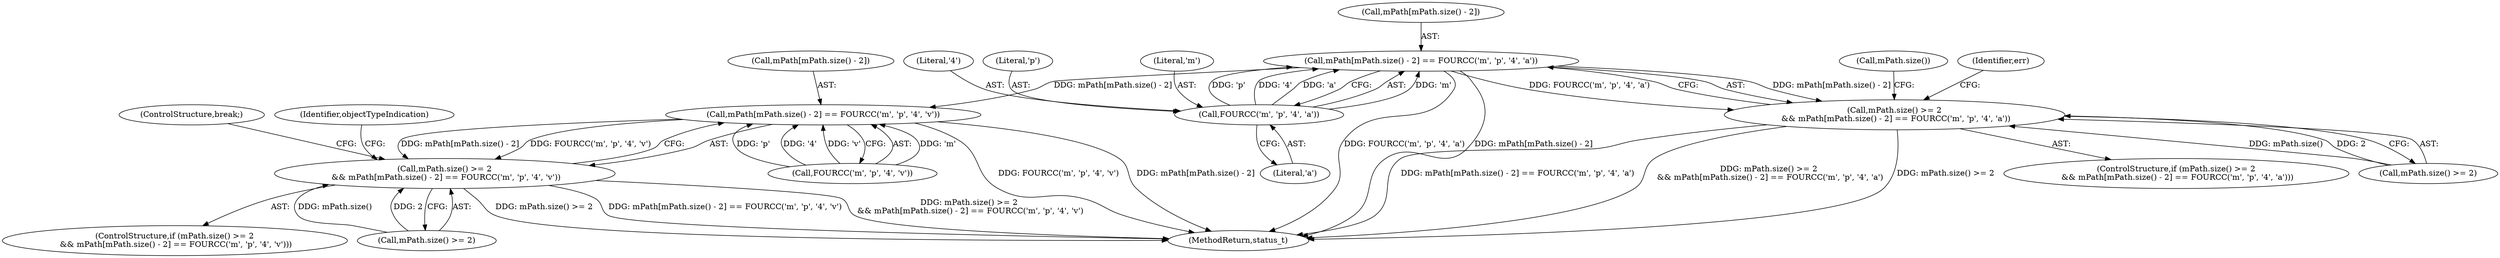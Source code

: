 digraph "0_Android_e7142a0703bc93f75e213e96ebc19000022afed9@array" {
"1002298" [label="(Call,mPath[mPath.size() - 2] == FOURCC('m', 'p', '4', 'a'))"];
"1002304" [label="(Call,FOURCC('m', 'p', '4', 'a'))"];
"1002294" [label="(Call,mPath.size() >= 2\n && mPath[mPath.size() - 2] == FOURCC('m', 'p', '4', 'a'))"];
"1002333" [label="(Call,mPath[mPath.size() - 2] == FOURCC('m', 'p', '4', 'v'))"];
"1002329" [label="(Call,mPath.size() >= 2\n && mPath[mPath.size() - 2] == FOURCC('m', 'p', '4', 'v'))"];
"1002304" [label="(Call,FOURCC('m', 'p', '4', 'a'))"];
"1002331" [label="(Call,mPath.size())"];
"1002298" [label="(Call,mPath[mPath.size() - 2] == FOURCC('m', 'p', '4', 'a'))"];
"1002306" [label="(Literal,'p')"];
"1002328" [label="(ControlStructure,if (mPath.size() >= 2\n && mPath[mPath.size() - 2] == FOURCC('m', 'p', '4', 'v')))"];
"1002299" [label="(Call,mPath[mPath.size() - 2])"];
"1002366" [label="(ControlStructure,break;)"];
"1002330" [label="(Call,mPath.size() >= 2)"];
"1002312" [label="(Identifier,err)"];
"1002305" [label="(Literal,'m')"];
"1002351" [label="(Identifier,objectTypeIndication)"];
"1002339" [label="(Call,FOURCC('m', 'p', '4', 'v'))"];
"1002333" [label="(Call,mPath[mPath.size() - 2] == FOURCC('m', 'p', '4', 'v'))"];
"1002308" [label="(Literal,'a')"];
"1003275" [label="(MethodReturn,status_t)"];
"1002329" [label="(Call,mPath.size() >= 2\n && mPath[mPath.size() - 2] == FOURCC('m', 'p', '4', 'v'))"];
"1002294" [label="(Call,mPath.size() >= 2\n && mPath[mPath.size() - 2] == FOURCC('m', 'p', '4', 'a'))"];
"1002307" [label="(Literal,'4')"];
"1002293" [label="(ControlStructure,if (mPath.size() >= 2\n && mPath[mPath.size() - 2] == FOURCC('m', 'p', '4', 'a')))"];
"1002334" [label="(Call,mPath[mPath.size() - 2])"];
"1002295" [label="(Call,mPath.size() >= 2)"];
"1002298" -> "1002294"  [label="AST: "];
"1002298" -> "1002304"  [label="CFG: "];
"1002299" -> "1002298"  [label="AST: "];
"1002304" -> "1002298"  [label="AST: "];
"1002294" -> "1002298"  [label="CFG: "];
"1002298" -> "1003275"  [label="DDG: mPath[mPath.size() - 2]"];
"1002298" -> "1003275"  [label="DDG: FOURCC('m', 'p', '4', 'a')"];
"1002298" -> "1002294"  [label="DDG: mPath[mPath.size() - 2]"];
"1002298" -> "1002294"  [label="DDG: FOURCC('m', 'p', '4', 'a')"];
"1002304" -> "1002298"  [label="DDG: 'm'"];
"1002304" -> "1002298"  [label="DDG: 'p'"];
"1002304" -> "1002298"  [label="DDG: '4'"];
"1002304" -> "1002298"  [label="DDG: 'a'"];
"1002298" -> "1002333"  [label="DDG: mPath[mPath.size() - 2]"];
"1002304" -> "1002308"  [label="CFG: "];
"1002305" -> "1002304"  [label="AST: "];
"1002306" -> "1002304"  [label="AST: "];
"1002307" -> "1002304"  [label="AST: "];
"1002308" -> "1002304"  [label="AST: "];
"1002294" -> "1002293"  [label="AST: "];
"1002294" -> "1002295"  [label="CFG: "];
"1002295" -> "1002294"  [label="AST: "];
"1002312" -> "1002294"  [label="CFG: "];
"1002331" -> "1002294"  [label="CFG: "];
"1002294" -> "1003275"  [label="DDG: mPath[mPath.size() - 2] == FOURCC('m', 'p', '4', 'a')"];
"1002294" -> "1003275"  [label="DDG: mPath.size() >= 2\n && mPath[mPath.size() - 2] == FOURCC('m', 'p', '4', 'a')"];
"1002294" -> "1003275"  [label="DDG: mPath.size() >= 2"];
"1002295" -> "1002294"  [label="DDG: mPath.size()"];
"1002295" -> "1002294"  [label="DDG: 2"];
"1002333" -> "1002329"  [label="AST: "];
"1002333" -> "1002339"  [label="CFG: "];
"1002334" -> "1002333"  [label="AST: "];
"1002339" -> "1002333"  [label="AST: "];
"1002329" -> "1002333"  [label="CFG: "];
"1002333" -> "1003275"  [label="DDG: FOURCC('m', 'p', '4', 'v')"];
"1002333" -> "1003275"  [label="DDG: mPath[mPath.size() - 2]"];
"1002333" -> "1002329"  [label="DDG: mPath[mPath.size() - 2]"];
"1002333" -> "1002329"  [label="DDG: FOURCC('m', 'p', '4', 'v')"];
"1002339" -> "1002333"  [label="DDG: 'm'"];
"1002339" -> "1002333"  [label="DDG: 'p'"];
"1002339" -> "1002333"  [label="DDG: '4'"];
"1002339" -> "1002333"  [label="DDG: 'v'"];
"1002329" -> "1002328"  [label="AST: "];
"1002329" -> "1002330"  [label="CFG: "];
"1002330" -> "1002329"  [label="AST: "];
"1002351" -> "1002329"  [label="CFG: "];
"1002366" -> "1002329"  [label="CFG: "];
"1002329" -> "1003275"  [label="DDG: mPath[mPath.size() - 2] == FOURCC('m', 'p', '4', 'v')"];
"1002329" -> "1003275"  [label="DDG: mPath.size() >= 2\n && mPath[mPath.size() - 2] == FOURCC('m', 'p', '4', 'v')"];
"1002329" -> "1003275"  [label="DDG: mPath.size() >= 2"];
"1002330" -> "1002329"  [label="DDG: mPath.size()"];
"1002330" -> "1002329"  [label="DDG: 2"];
}
